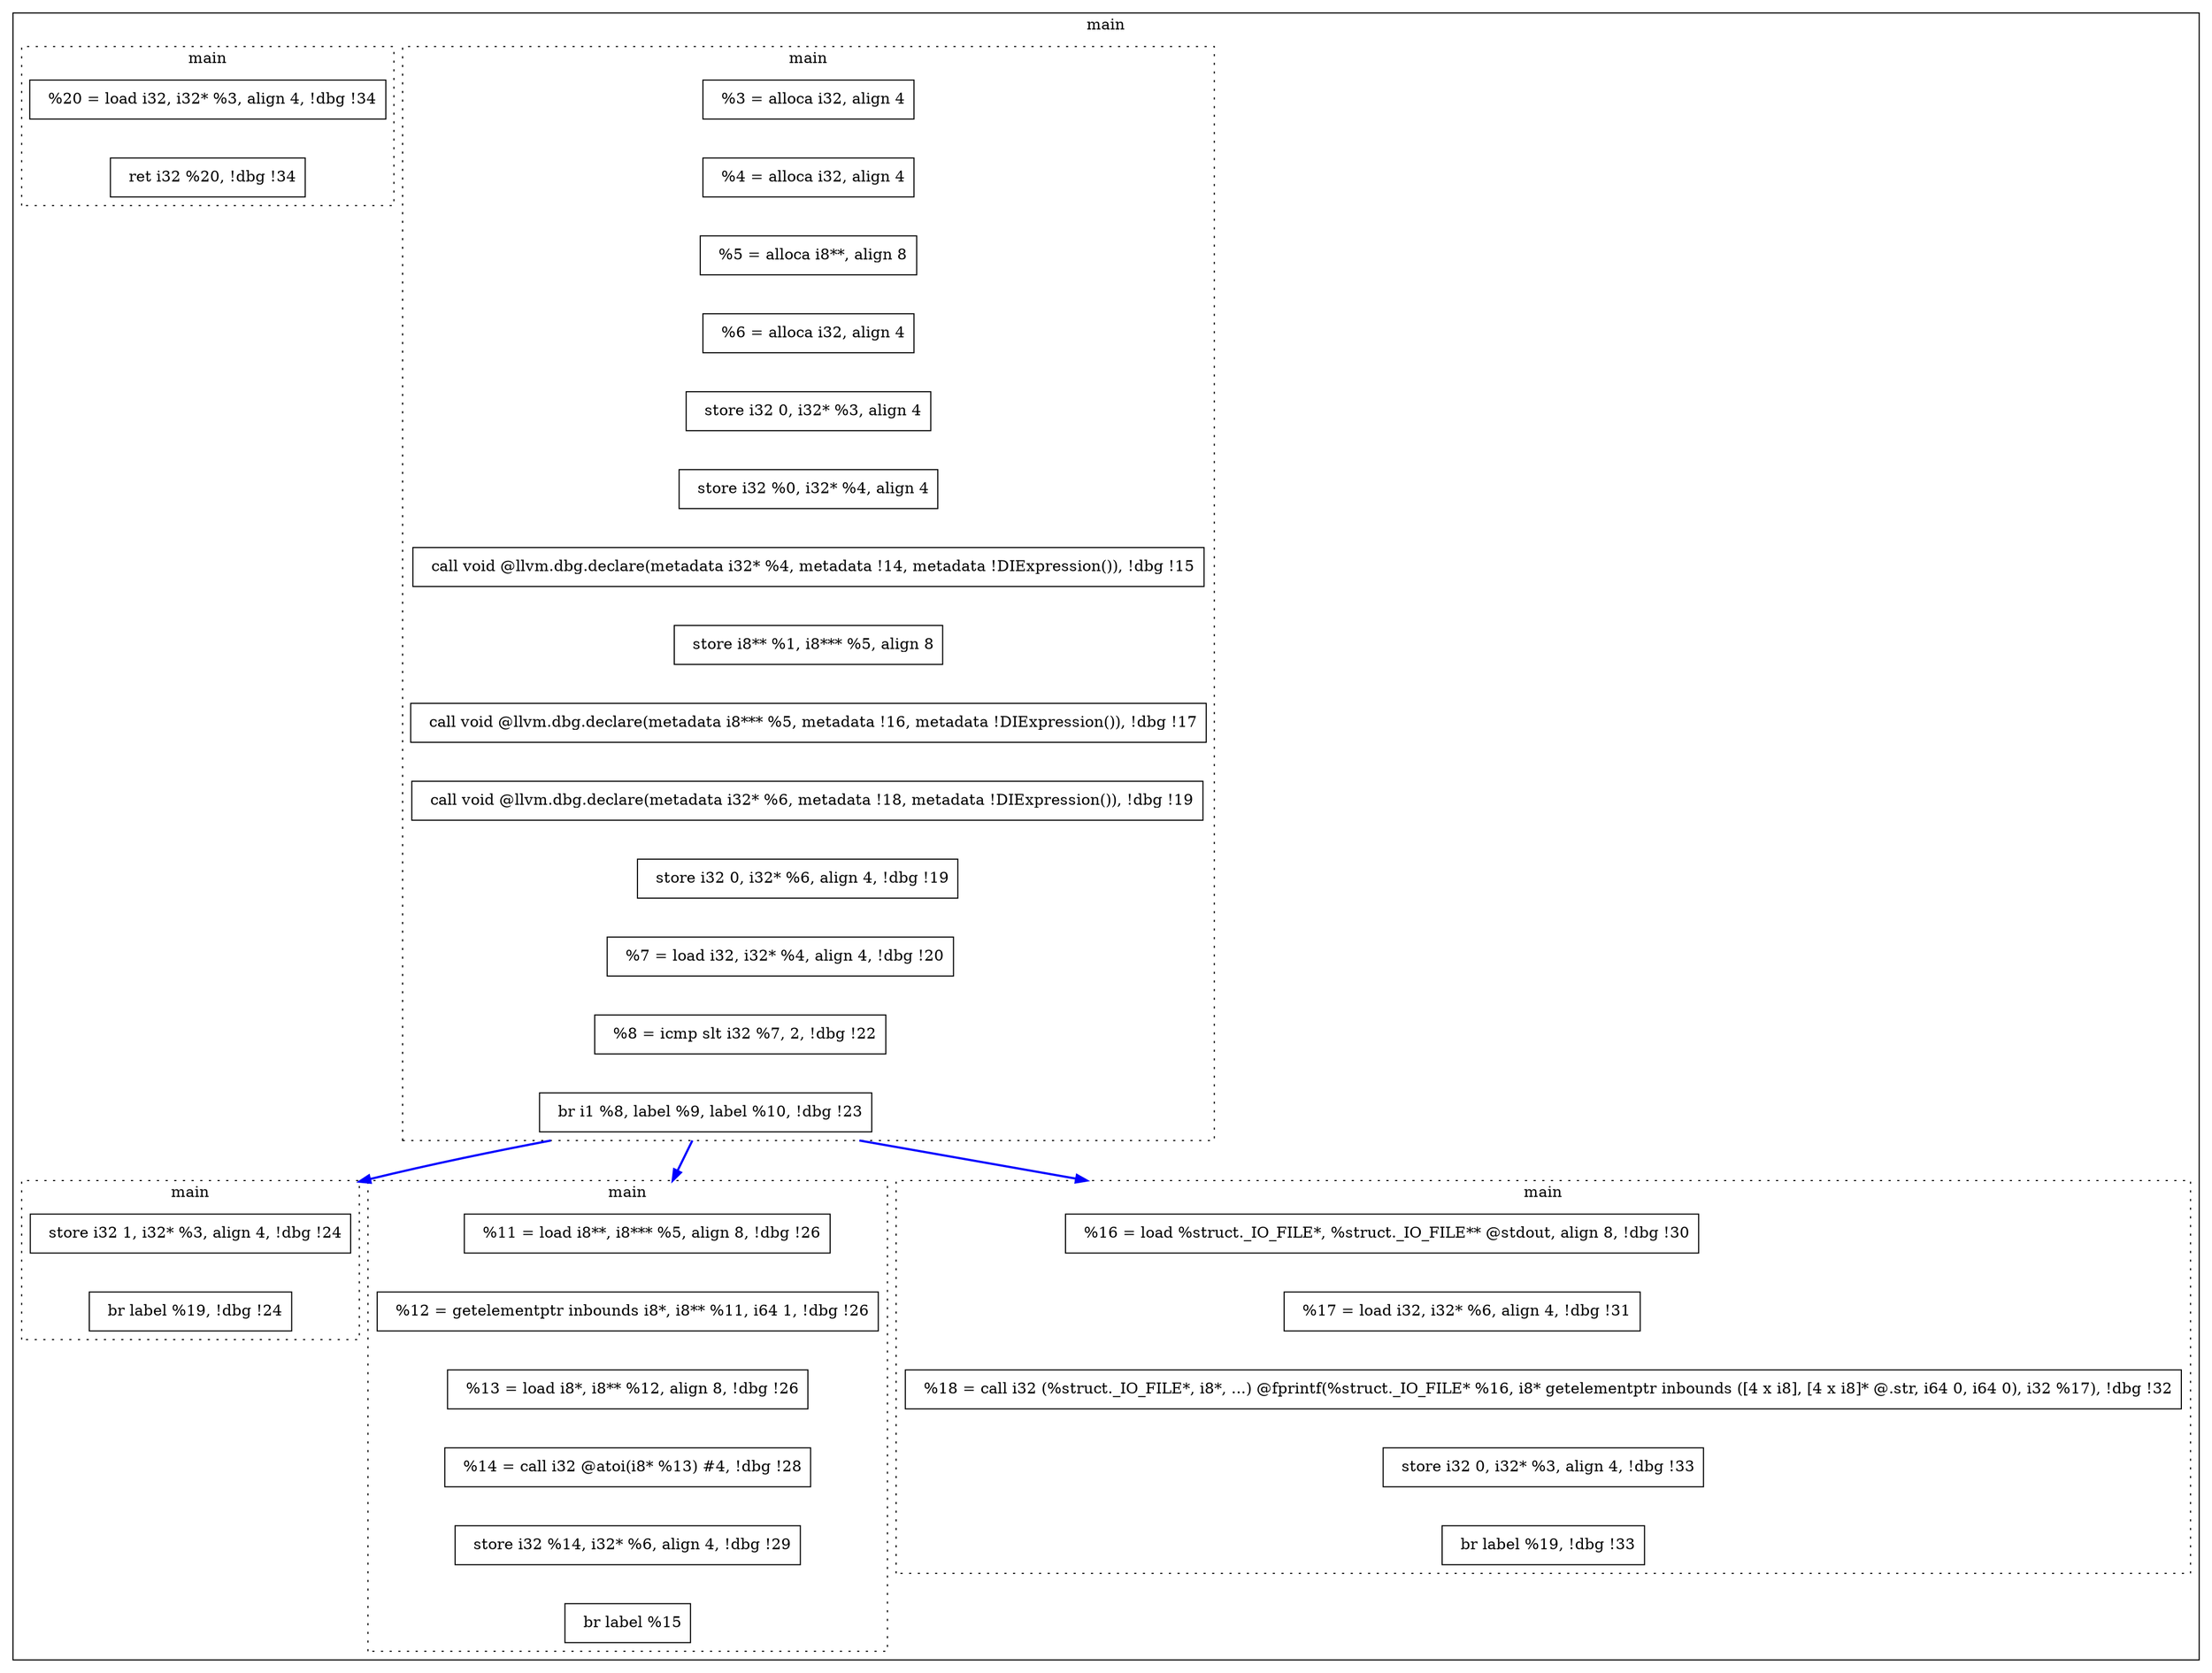 digraph ControlDependencies {
  compound=true;
subgraph cluster_f_main {
label="main"
subgraph cluster_bb_0x55b83bcf7c10 {
  style=dotted;
 instr0x55b83bcf81c0 [shape=rectangle label="  %3 = alloca i32, align 4"]
 instr0x55b83bcf8120 [shape=rectangle label="  %4 = alloca i32, align 4"]
 instr0x55b83bcf80b0 [shape=rectangle label="  %5 = alloca i8**, align 8"]
 instr0x55b83bcf8010 [shape=rectangle label="  %6 = alloca i32, align 4"]
 instr0x55b83bcff840 [shape=rectangle label="  store i32 0, i32* %3, align 4"]
 instr0x55b83bcff8d0 [shape=rectangle label="  store i32 %0, i32* %4, align 4"]
 instr0x55b83bceecf0 [shape=rectangle label="  call void @llvm.dbg.declare(metadata i32* %4, metadata !14, metadata !DIExpression()), !dbg !15"]
 instr0x55b83bcff990 [shape=rectangle label="  store i8** %1, i8*** %5, align 8"]
 instr0x55b83bca28f0 [shape=rectangle label="  call void @llvm.dbg.declare(metadata i8*** %5, metadata !16, metadata !DIExpression()), !dbg !17"]
 instr0x55b83bc97340 [shape=rectangle label="  call void @llvm.dbg.declare(metadata i32* %6, metadata !18, metadata !DIExpression()), !dbg !19"]
 instr0x55b83bcffb40 [shape=rectangle label="  store i32 0, i32* %6, align 4, !dbg !19"]
 instr0x55b83bcffbb0 [shape=rectangle label="  %7 = load i32, i32* %4, align 4, !dbg !20"]
 instr0x55b83bcffc70 [shape=rectangle label="  %8 = icmp slt i32 %7, 2, !dbg !22"]
 instr0x55b83bcffd50 [shape=rectangle label="  br i1 %8, label %9, label %10, !dbg !23"]
 instr0x55b83bcf81c0 -> instr0x55b83bcf8120 [style=invis]
 instr0x55b83bcf8120 -> instr0x55b83bcf80b0 [style=invis]
 instr0x55b83bcf80b0 -> instr0x55b83bcf8010 [style=invis]
 instr0x55b83bcf8010 -> instr0x55b83bcff840 [style=invis]
 instr0x55b83bcff840 -> instr0x55b83bcff8d0 [style=invis]
 instr0x55b83bcff8d0 -> instr0x55b83bceecf0 [style=invis]
 instr0x55b83bceecf0 -> instr0x55b83bcff990 [style=invis]
 instr0x55b83bcff990 -> instr0x55b83bca28f0 [style=invis]
 instr0x55b83bca28f0 -> instr0x55b83bc97340 [style=invis]
 instr0x55b83bc97340 -> instr0x55b83bcffb40 [style=invis]
 instr0x55b83bcffb40 -> instr0x55b83bcffbb0 [style=invis]
 instr0x55b83bcffbb0 -> instr0x55b83bcffc70 [style=invis]
 instr0x55b83bcffc70 -> instr0x55b83bcffd50 [style=invis]
}
subgraph cluster_bb_0x55b83bcfe100 {
  style=dotted;
 instr0x55b83bcffe10 [shape=rectangle label="  store i32 1, i32* %3, align 4, !dbg !24"]
 instr0x55b83bcffeb0 [shape=rectangle label="  br label %19, !dbg !24"]
 instr0x55b83bcffe10 -> instr0x55b83bcffeb0 [style=invis]
}
subgraph cluster_bb_0x55b83bcfe150 {
  style=dotted;
 instr0x55b83bcfff20 [shape=rectangle label="  %11 = load i8**, i8*** %5, align 8, !dbg !26"]
 instr0x55b83bcfffe0 [shape=rectangle label="  %12 = getelementptr inbounds i8*, i8** %11, i64 1, !dbg !26"]
 instr0x55b83bd00060 [shape=rectangle label="  %13 = load i8*, i8** %12, align 8, !dbg !26"]
 instr0x55b83bd000f0 [shape=rectangle label="  %14 = call i32 @atoi(i8* %13) #4, !dbg !28"]
 instr0x55b83bd001c0 [shape=rectangle label="  store i32 %14, i32* %6, align 4, !dbg !29"]
 instr0x55b83bd00260 [shape=rectangle label="  br label %15"]
 instr0x55b83bcfff20 -> instr0x55b83bcfffe0 [style=invis]
 instr0x55b83bcfffe0 -> instr0x55b83bd00060 [style=invis]
 instr0x55b83bd00060 -> instr0x55b83bd000f0 [style=invis]
 instr0x55b83bd000f0 -> instr0x55b83bd001c0 [style=invis]
 instr0x55b83bd001c0 -> instr0x55b83bd00260 [style=invis]
}
subgraph cluster_bb_0x55b83bcfe1a0 {
  style=dotted;
 instr0x55b83bd002d0 [shape=rectangle label="  %16 = load %struct._IO_FILE*, %struct._IO_FILE** @stdout, align 8, !dbg !30"]
 instr0x55b83bd00370 [shape=rectangle label="  %17 = load i32, i32* %6, align 4, !dbg !31"]
 instr0x55b83bd00470 [shape=rectangle label="  %18 = call i32 (%struct._IO_FILE*, i8*, ...) @fprintf(%struct._IO_FILE* %16, i8* getelementptr inbounds ([4 x i8], [4 x i8]* @.str, i64 0, i64 0), i32 %17), !dbg !32"]
 instr0x55b83bd00540 [shape=rectangle label="  store i32 0, i32* %3, align 4, !dbg !33"]
 instr0x55b83bd005e0 [shape=rectangle label="  br label %19, !dbg !33"]
 instr0x55b83bd002d0 -> instr0x55b83bd00370 [style=invis]
 instr0x55b83bd00370 -> instr0x55b83bd00470 [style=invis]
 instr0x55b83bd00470 -> instr0x55b83bd00540 [style=invis]
 instr0x55b83bd00540 -> instr0x55b83bd005e0 [style=invis]
}
subgraph cluster_bb_0x55b83bcfe1f0 {
  style=dotted;
 instr0x55b83bd00650 [shape=rectangle label="  %20 = load i32, i32* %3, align 4, !dbg !34"]
 instr0x55b83bd006f0 [shape=rectangle label="  ret i32 %20, !dbg !34"]
 instr0x55b83bd00650 -> instr0x55b83bd006f0 [style=invis]
}
}
instr0x55b83bcffd50 -> instr0x55b83bcffe10[color=blue minlen=2 penwidth=2 ltail=cluster_bb_0x55b83bcf7c10 lhead=cluster_bb_0x55b83bcfe100]
instr0x55b83bcffd50 -> instr0x55b83bcfff20[color=blue minlen=2 penwidth=2 ltail=cluster_bb_0x55b83bcf7c10 lhead=cluster_bb_0x55b83bcfe150]
instr0x55b83bcffd50 -> instr0x55b83bd002d0[color=blue minlen=2 penwidth=2 ltail=cluster_bb_0x55b83bcf7c10 lhead=cluster_bb_0x55b83bcfe1a0]
}
